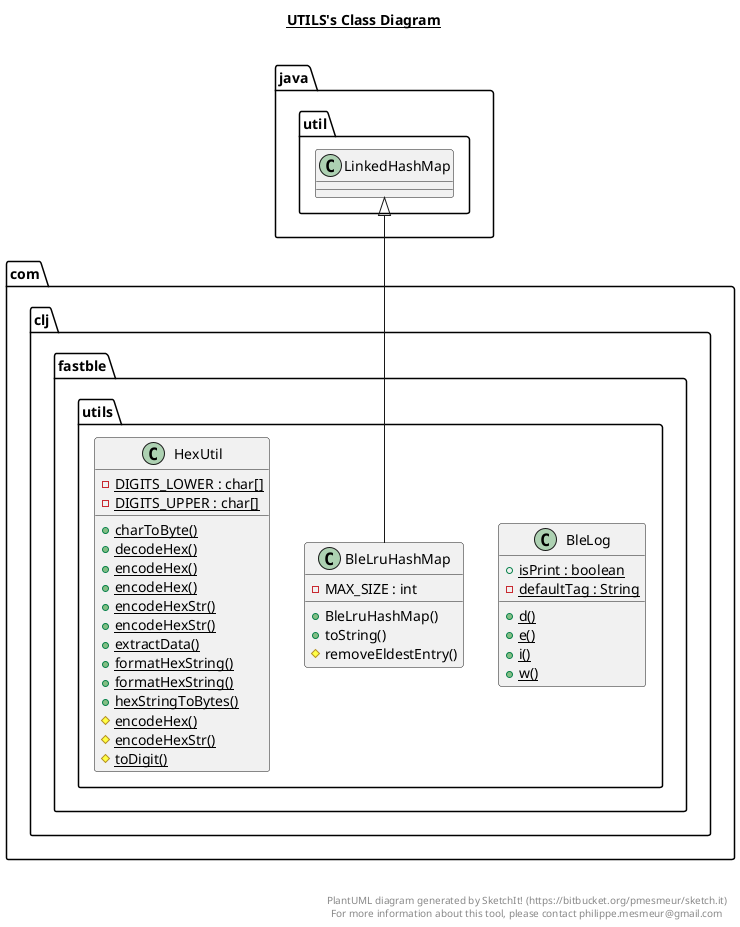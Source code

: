 @startuml

title __UTILS's Class Diagram__\n

  namespace com.clj.fastble {
    namespace utils {
      class com.clj.fastble.utils.BleLog {
          {static} + isPrint : boolean
          {static} - defaultTag : String
          {static} + d()
          {static} + e()
          {static} + i()
          {static} + w()
      }
    }
  }
  

  namespace com.clj.fastble {
    namespace utils {
      class com.clj.fastble.utils.BleLruHashMap {
          - MAX_SIZE : int
          + BleLruHashMap()
          + toString()
          # removeEldestEntry()
      }
    }
  }
  

  namespace com.clj.fastble {
    namespace utils {
      class com.clj.fastble.utils.HexUtil {
          {static} - DIGITS_LOWER : char[]
          {static} - DIGITS_UPPER : char[]
          {static} + charToByte()
          {static} + decodeHex()
          {static} + encodeHex()
          {static} + encodeHex()
          {static} + encodeHexStr()
          {static} + encodeHexStr()
          {static} + extractData()
          {static} + formatHexString()
          {static} + formatHexString()
          {static} + hexStringToBytes()
          {static} # encodeHex()
          {static} # encodeHexStr()
          {static} # toDigit()
      }
    }
  }
  

  com.clj.fastble.utils.BleLruHashMap -up-|> java.util.LinkedHashMap


right footer


PlantUML diagram generated by SketchIt! (https://bitbucket.org/pmesmeur/sketch.it)
For more information about this tool, please contact philippe.mesmeur@gmail.com
endfooter

@enduml
